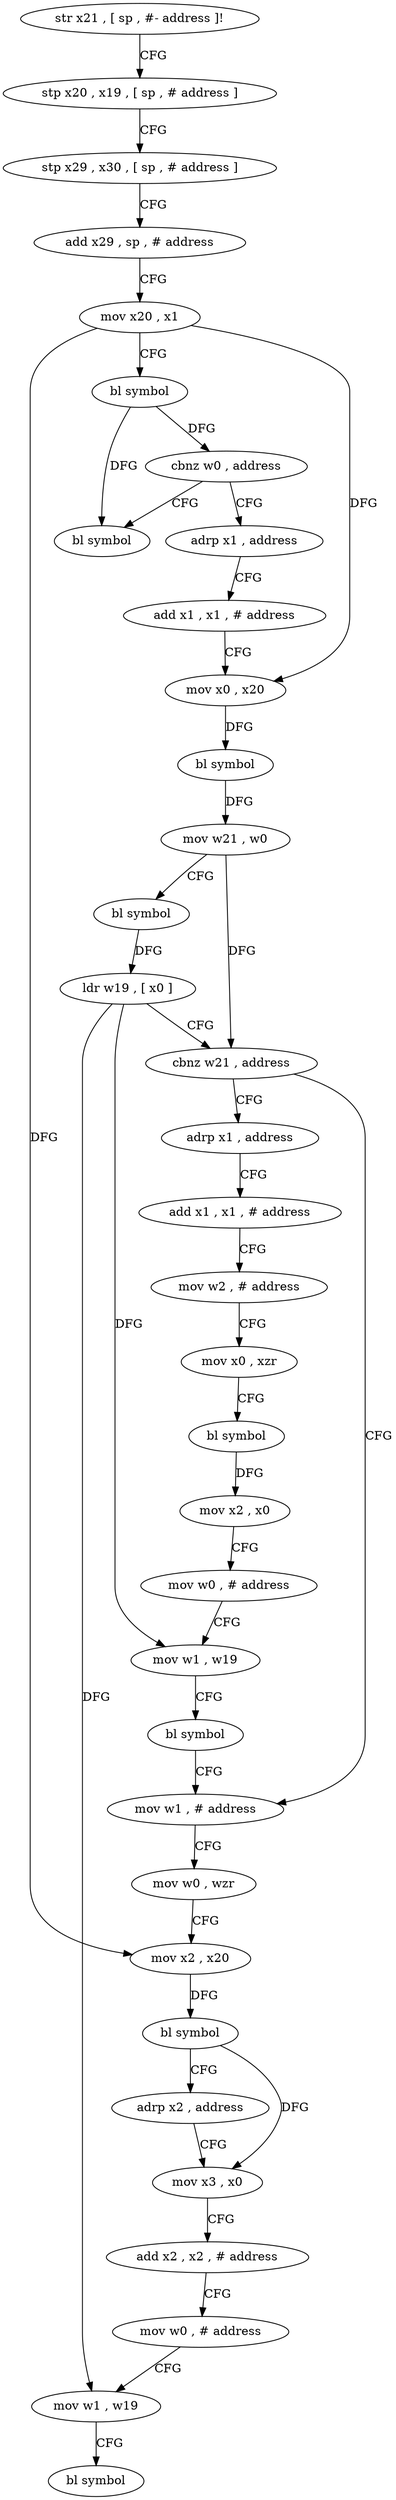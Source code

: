 digraph "func" {
"4202436" [label = "str x21 , [ sp , #- address ]!" ]
"4202440" [label = "stp x20 , x19 , [ sp , # address ]" ]
"4202444" [label = "stp x29 , x30 , [ sp , # address ]" ]
"4202448" [label = "add x29 , sp , # address" ]
"4202452" [label = "mov x20 , x1" ]
"4202456" [label = "bl symbol" ]
"4202460" [label = "cbnz w0 , address" ]
"4202468" [label = "adrp x1 , address" ]
"4202464" [label = "bl symbol" ]
"4202472" [label = "add x1 , x1 , # address" ]
"4202476" [label = "mov x0 , x20" ]
"4202480" [label = "bl symbol" ]
"4202484" [label = "mov w21 , w0" ]
"4202488" [label = "bl symbol" ]
"4202492" [label = "ldr w19 , [ x0 ]" ]
"4202496" [label = "cbnz w21 , address" ]
"4202536" [label = "mov w1 , # address" ]
"4202500" [label = "adrp x1 , address" ]
"4202540" [label = "mov w0 , wzr" ]
"4202544" [label = "mov x2 , x20" ]
"4202548" [label = "bl symbol" ]
"4202552" [label = "adrp x2 , address" ]
"4202556" [label = "mov x3 , x0" ]
"4202560" [label = "add x2 , x2 , # address" ]
"4202564" [label = "mov w0 , # address" ]
"4202568" [label = "mov w1 , w19" ]
"4202572" [label = "bl symbol" ]
"4202504" [label = "add x1 , x1 , # address" ]
"4202508" [label = "mov w2 , # address" ]
"4202512" [label = "mov x0 , xzr" ]
"4202516" [label = "bl symbol" ]
"4202520" [label = "mov x2 , x0" ]
"4202524" [label = "mov w0 , # address" ]
"4202528" [label = "mov w1 , w19" ]
"4202532" [label = "bl symbol" ]
"4202436" -> "4202440" [ label = "CFG" ]
"4202440" -> "4202444" [ label = "CFG" ]
"4202444" -> "4202448" [ label = "CFG" ]
"4202448" -> "4202452" [ label = "CFG" ]
"4202452" -> "4202456" [ label = "CFG" ]
"4202452" -> "4202476" [ label = "DFG" ]
"4202452" -> "4202544" [ label = "DFG" ]
"4202456" -> "4202460" [ label = "DFG" ]
"4202456" -> "4202464" [ label = "DFG" ]
"4202460" -> "4202468" [ label = "CFG" ]
"4202460" -> "4202464" [ label = "CFG" ]
"4202468" -> "4202472" [ label = "CFG" ]
"4202472" -> "4202476" [ label = "CFG" ]
"4202476" -> "4202480" [ label = "DFG" ]
"4202480" -> "4202484" [ label = "DFG" ]
"4202484" -> "4202488" [ label = "CFG" ]
"4202484" -> "4202496" [ label = "DFG" ]
"4202488" -> "4202492" [ label = "DFG" ]
"4202492" -> "4202496" [ label = "CFG" ]
"4202492" -> "4202568" [ label = "DFG" ]
"4202492" -> "4202528" [ label = "DFG" ]
"4202496" -> "4202536" [ label = "CFG" ]
"4202496" -> "4202500" [ label = "CFG" ]
"4202536" -> "4202540" [ label = "CFG" ]
"4202500" -> "4202504" [ label = "CFG" ]
"4202540" -> "4202544" [ label = "CFG" ]
"4202544" -> "4202548" [ label = "DFG" ]
"4202548" -> "4202552" [ label = "CFG" ]
"4202548" -> "4202556" [ label = "DFG" ]
"4202552" -> "4202556" [ label = "CFG" ]
"4202556" -> "4202560" [ label = "CFG" ]
"4202560" -> "4202564" [ label = "CFG" ]
"4202564" -> "4202568" [ label = "CFG" ]
"4202568" -> "4202572" [ label = "CFG" ]
"4202504" -> "4202508" [ label = "CFG" ]
"4202508" -> "4202512" [ label = "CFG" ]
"4202512" -> "4202516" [ label = "CFG" ]
"4202516" -> "4202520" [ label = "DFG" ]
"4202520" -> "4202524" [ label = "CFG" ]
"4202524" -> "4202528" [ label = "CFG" ]
"4202528" -> "4202532" [ label = "CFG" ]
"4202532" -> "4202536" [ label = "CFG" ]
}
